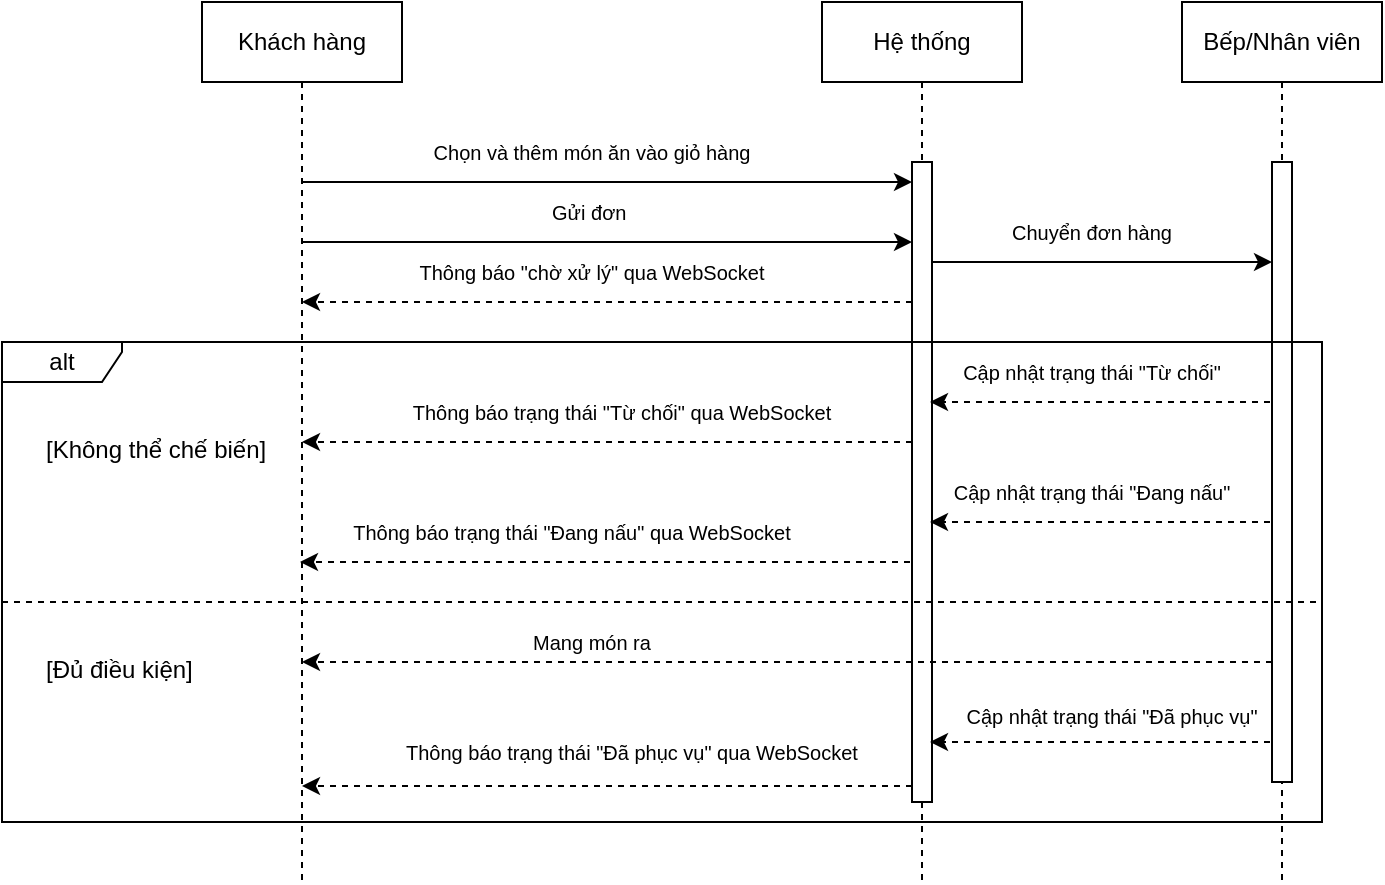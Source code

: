 <mxfile version="24.7.17">
  <diagram name="Page-1" id="2YBvvXClWsGukQMizWep">
    <mxGraphModel dx="1671" dy="555" grid="1" gridSize="10" guides="1" tooltips="1" connect="1" arrows="1" fold="1" page="1" pageScale="1" pageWidth="850" pageHeight="1100" math="0" shadow="0">
      <root>
        <mxCell id="0" />
        <mxCell id="1" parent="0" />
        <mxCell id="aM9ryv3xv72pqoxQDRHE-1" value="Khách hàng" style="shape=umlLifeline;perimeter=lifelinePerimeter;whiteSpace=wrap;html=1;container=0;dropTarget=0;collapsible=0;recursiveResize=0;outlineConnect=0;portConstraint=eastwest;newEdgeStyle={&quot;edgeStyle&quot;:&quot;elbowEdgeStyle&quot;,&quot;elbow&quot;:&quot;vertical&quot;,&quot;curved&quot;:0,&quot;rounded&quot;:0};" parent="1" vertex="1">
          <mxGeometry x="40" y="40" width="100" height="440" as="geometry" />
        </mxCell>
        <mxCell id="aM9ryv3xv72pqoxQDRHE-5" value="Hệ thống" style="shape=umlLifeline;perimeter=lifelinePerimeter;whiteSpace=wrap;html=1;container=0;dropTarget=0;collapsible=0;recursiveResize=0;outlineConnect=0;portConstraint=eastwest;newEdgeStyle={&quot;edgeStyle&quot;:&quot;elbowEdgeStyle&quot;,&quot;elbow&quot;:&quot;vertical&quot;,&quot;curved&quot;:0,&quot;rounded&quot;:0};" parent="1" vertex="1">
          <mxGeometry x="350" y="40" width="100" height="440" as="geometry" />
        </mxCell>
        <mxCell id="aM9ryv3xv72pqoxQDRHE-6" value="&lt;span style=&quot;color: rgba(0, 0, 0, 0); font-family: monospace; font-size: 0px; text-align: start;&quot;&gt;%3CmxGraphModel%3E%3Croot%3E%3CmxCell%20id%3D%220%22%2F%3E%3CmxCell%20id%3D%221%22%20parent%3D%220%22%2F%3E%3CmxCell%20id%3D%222%22%20value%3D%22Interaction%20heading%22%20style%3D%22shape%3DumlFrame%3BwhiteSpace%3Dwrap%3Bhtml%3D1%3BpointerEvents%3D0%3BrecursiveResize%3D0%3Bcontainer%3D1%3Bcollapsible%3D0%3Bwidth%3D170%3B%22%20vertex%3D%221%22%20parent%3D%221%22%3E%3CmxGeometry%20x%3D%2210%22%20y%3D%22220%22%20width%3D%22290%22%20height%3D%22250%22%20as%3D%22geometry%22%2F%3E%3C%2FmxCell%3E%3CmxCell%20id%3D%223%22%20value%3D%22%5Bconstraint1%5D%22%20style%3D%22text%3Bhtml%3D1%3B%22%20vertex%3D%221%22%20parent%3D%222%22%3E%3CmxGeometry%20width%3D%22100%22%20height%3D%2220%22%20relative%3D%221%22%20as%3D%22geometry%22%3E%3CmxPoint%20x%3D%2220%22%20y%3D%2240%22%20as%3D%22offset%22%2F%3E%3C%2FmxGeometry%3E%3C%2FmxCell%3E%3CmxCell%20id%3D%224%22%20value%3D%22%5Bconstraint2%5D%22%20style%3D%22line%3BstrokeWidth%3D1%3Bdashed%3D1%3BlabelPosition%3Dcenter%3BverticalLabelPosition%3Dbottom%3Balign%3Dleft%3BverticalAlign%3Dtop%3BspacingLeft%3D20%3BspacingTop%3D15%3Bhtml%3D1%3BwhiteSpace%3Dwrap%3B%22%20vertex%3D%221%22%20parent%3D%222%22%3E%3CmxGeometry%20y%3D%22125%22%20width%3D%22290%22%20height%3D%2210%22%20as%3D%22geometry%22%2F%3E%3C%2FmxCell%3E%3C%2Froot%3E%3C%2FmxGraphModel%3E&lt;/span&gt;" style="html=1;points=[];perimeter=orthogonalPerimeter;outlineConnect=0;targetShapes=umlLifeline;portConstraint=eastwest;newEdgeStyle={&quot;edgeStyle&quot;:&quot;elbowEdgeStyle&quot;,&quot;elbow&quot;:&quot;vertical&quot;,&quot;curved&quot;:0,&quot;rounded&quot;:0};" parent="aM9ryv3xv72pqoxQDRHE-5" vertex="1">
          <mxGeometry x="45" y="80" width="10" height="320" as="geometry" />
        </mxCell>
        <mxCell id="VOvEn0KjgjUTMuamSDGO-1" value="Bếp/Nhân viên" style="shape=umlLifeline;perimeter=lifelinePerimeter;whiteSpace=wrap;html=1;container=0;dropTarget=0;collapsible=0;recursiveResize=0;outlineConnect=0;portConstraint=eastwest;newEdgeStyle={&quot;edgeStyle&quot;:&quot;elbowEdgeStyle&quot;,&quot;elbow&quot;:&quot;vertical&quot;,&quot;curved&quot;:0,&quot;rounded&quot;:0};" vertex="1" parent="1">
          <mxGeometry x="530" y="40" width="100" height="440" as="geometry" />
        </mxCell>
        <mxCell id="VOvEn0KjgjUTMuamSDGO-5" value="" style="html=1;points=[];perimeter=orthogonalPerimeter;outlineConnect=0;targetShapes=umlLifeline;portConstraint=eastwest;newEdgeStyle={&quot;edgeStyle&quot;:&quot;elbowEdgeStyle&quot;,&quot;elbow&quot;:&quot;vertical&quot;,&quot;curved&quot;:0,&quot;rounded&quot;:0};" vertex="1" parent="VOvEn0KjgjUTMuamSDGO-1">
          <mxGeometry x="45" y="80" width="10" height="310" as="geometry" />
        </mxCell>
        <mxCell id="VOvEn0KjgjUTMuamSDGO-3" value="" style="endArrow=classic;html=1;rounded=0;" edge="1" parent="1" target="aM9ryv3xv72pqoxQDRHE-6">
          <mxGeometry width="50" height="50" relative="1" as="geometry">
            <mxPoint x="90" y="130" as="sourcePoint" />
            <mxPoint x="260" y="130" as="targetPoint" />
          </mxGeometry>
        </mxCell>
        <mxCell id="VOvEn0KjgjUTMuamSDGO-6" value="" style="edgeStyle=elbowEdgeStyle;rounded=0;orthogonalLoop=1;jettySize=auto;html=1;elbow=vertical;curved=0;" edge="1" parent="1">
          <mxGeometry relative="1" as="geometry">
            <mxPoint x="405" y="169.996" as="sourcePoint" />
            <mxPoint x="575" y="169.996" as="targetPoint" />
          </mxGeometry>
        </mxCell>
        <mxCell id="VOvEn0KjgjUTMuamSDGO-7" value="&lt;font style=&quot;font-size: 10px;&quot;&gt;Chọn và thêm món ăn vào giỏ hàng&lt;/font&gt;" style="text;html=1;align=center;verticalAlign=middle;whiteSpace=wrap;rounded=0;" vertex="1" parent="1">
          <mxGeometry x="150" y="100" width="170" height="30" as="geometry" />
        </mxCell>
        <mxCell id="VOvEn0KjgjUTMuamSDGO-13" value="" style="endArrow=classic;html=1;rounded=0;" edge="1" parent="1">
          <mxGeometry width="50" height="50" relative="1" as="geometry">
            <mxPoint x="90" y="160" as="sourcePoint" />
            <mxPoint x="395" y="160" as="targetPoint" />
          </mxGeometry>
        </mxCell>
        <mxCell id="VOvEn0KjgjUTMuamSDGO-14" value="&lt;span style=&quot;font-size: 10px;&quot;&gt;Gửi đơn&amp;nbsp;&lt;/span&gt;" style="text;html=1;align=center;verticalAlign=middle;whiteSpace=wrap;rounded=0;" vertex="1" parent="1">
          <mxGeometry x="150" y="130" width="170" height="30" as="geometry" />
        </mxCell>
        <mxCell id="VOvEn0KjgjUTMuamSDGO-15" value="&lt;span style=&quot;font-size: 10px;&quot;&gt;Chuyển đơn hàng&lt;/span&gt;" style="text;html=1;align=center;verticalAlign=middle;whiteSpace=wrap;rounded=0;" vertex="1" parent="1">
          <mxGeometry x="400" y="140" width="170" height="30" as="geometry" />
        </mxCell>
        <mxCell id="VOvEn0KjgjUTMuamSDGO-18" value="" style="edgeStyle=elbowEdgeStyle;rounded=0;orthogonalLoop=1;jettySize=auto;html=1;elbow=vertical;curved=0;dashed=1;" edge="1" parent="1" source="aM9ryv3xv72pqoxQDRHE-6" target="aM9ryv3xv72pqoxQDRHE-1">
          <mxGeometry relative="1" as="geometry">
            <mxPoint x="315" y="205" as="targetPoint" />
            <Array as="points">
              <mxPoint x="350" y="190" />
            </Array>
          </mxGeometry>
        </mxCell>
        <mxCell id="VOvEn0KjgjUTMuamSDGO-19" value="&lt;span style=&quot;font-size: 10px;&quot;&gt;Thông báo &quot;chờ xử lý&quot; qua WebSocket&lt;/span&gt;" style="text;html=1;align=center;verticalAlign=middle;whiteSpace=wrap;rounded=0;" vertex="1" parent="1">
          <mxGeometry x="135" y="160" width="200" height="30" as="geometry" />
        </mxCell>
        <mxCell id="VOvEn0KjgjUTMuamSDGO-21" value="" style="endArrow=classic;html=1;rounded=0;dashed=1;" edge="1" parent="1">
          <mxGeometry width="50" height="50" relative="1" as="geometry">
            <mxPoint x="574" y="240" as="sourcePoint" />
            <mxPoint x="404" y="240" as="targetPoint" />
            <Array as="points">
              <mxPoint x="449" y="240" />
            </Array>
          </mxGeometry>
        </mxCell>
        <mxCell id="VOvEn0KjgjUTMuamSDGO-22" value="&lt;span style=&quot;font-size: 10px;&quot;&gt;Cập nhật trạng thái &quot;Từ chối&quot;&lt;/span&gt;" style="text;html=1;align=center;verticalAlign=middle;whiteSpace=wrap;rounded=0;" vertex="1" parent="1">
          <mxGeometry x="400" y="210" width="170" height="30" as="geometry" />
        </mxCell>
        <mxCell id="VOvEn0KjgjUTMuamSDGO-23" value="" style="edgeStyle=elbowEdgeStyle;rounded=0;orthogonalLoop=1;jettySize=auto;html=1;elbow=vertical;curved=0;dashed=1;" edge="1" parent="1">
          <mxGeometry relative="1" as="geometry">
            <mxPoint x="395" y="260" as="sourcePoint" />
            <mxPoint x="90" y="260" as="targetPoint" />
            <Array as="points">
              <mxPoint x="350" y="260" />
            </Array>
          </mxGeometry>
        </mxCell>
        <mxCell id="VOvEn0KjgjUTMuamSDGO-24" value="&lt;span style=&quot;font-size: 10px;&quot;&gt;Thông báo trạng thái &quot;Từ chối&quot; qua WebSocket&lt;/span&gt;" style="text;html=1;align=center;verticalAlign=middle;whiteSpace=wrap;rounded=0;" vertex="1" parent="1">
          <mxGeometry x="140" y="230" width="220" height="30" as="geometry" />
        </mxCell>
        <mxCell id="VOvEn0KjgjUTMuamSDGO-27" value="" style="endArrow=classic;html=1;rounded=0;dashed=1;" edge="1" parent="1">
          <mxGeometry width="50" height="50" relative="1" as="geometry">
            <mxPoint x="574" y="300" as="sourcePoint" />
            <mxPoint x="404" y="300" as="targetPoint" />
            <Array as="points">
              <mxPoint x="449" y="300" />
            </Array>
          </mxGeometry>
        </mxCell>
        <mxCell id="VOvEn0KjgjUTMuamSDGO-28" value="&lt;span style=&quot;font-size: 10px;&quot;&gt;Cập nhật trạng thái &quot;Đang nấu&quot;&lt;/span&gt;" style="text;html=1;align=center;verticalAlign=middle;whiteSpace=wrap;rounded=0;" vertex="1" parent="1">
          <mxGeometry x="400" y="270" width="170" height="30" as="geometry" />
        </mxCell>
        <mxCell id="VOvEn0KjgjUTMuamSDGO-31" value="" style="edgeStyle=elbowEdgeStyle;rounded=0;orthogonalLoop=1;jettySize=auto;html=1;elbow=vertical;curved=0;dashed=1;" edge="1" parent="1" source="VOvEn0KjgjUTMuamSDGO-5">
          <mxGeometry relative="1" as="geometry">
            <mxPoint x="570" y="370" as="sourcePoint" />
            <mxPoint x="90" y="370" as="targetPoint" />
            <Array as="points">
              <mxPoint x="350" y="370" />
            </Array>
          </mxGeometry>
        </mxCell>
        <mxCell id="VOvEn0KjgjUTMuamSDGO-35" value="" style="endArrow=classic;html=1;rounded=0;dashed=1;" edge="1" parent="1">
          <mxGeometry width="50" height="50" relative="1" as="geometry">
            <mxPoint x="574" y="410" as="sourcePoint" />
            <mxPoint x="404" y="410" as="targetPoint" />
            <Array as="points">
              <mxPoint x="449" y="410" />
            </Array>
          </mxGeometry>
        </mxCell>
        <mxCell id="VOvEn0KjgjUTMuamSDGO-36" value="&lt;span style=&quot;font-size: 10px;&quot;&gt;Cập nhật trạng thái &quot;Đã phục vụ&quot;&lt;/span&gt;" style="text;html=1;align=center;verticalAlign=middle;whiteSpace=wrap;rounded=0;" vertex="1" parent="1">
          <mxGeometry x="410" y="382" width="170" height="30" as="geometry" />
        </mxCell>
        <mxCell id="VOvEn0KjgjUTMuamSDGO-37" value="" style="edgeStyle=elbowEdgeStyle;rounded=0;orthogonalLoop=1;jettySize=auto;html=1;elbow=vertical;curved=0;dashed=1;" edge="1" parent="1">
          <mxGeometry relative="1" as="geometry">
            <mxPoint x="395" y="432" as="sourcePoint" />
            <mxPoint x="90" y="432" as="targetPoint" />
            <Array as="points">
              <mxPoint x="350" y="432" />
            </Array>
          </mxGeometry>
        </mxCell>
        <mxCell id="VOvEn0KjgjUTMuamSDGO-38" value="&lt;span style=&quot;font-size: 10px;&quot;&gt;Thông báo trạng thái &quot;Đã phục vụ&quot; qua WebSocket&lt;/span&gt;" style="text;html=1;align=center;verticalAlign=middle;whiteSpace=wrap;rounded=0;" vertex="1" parent="1">
          <mxGeometry x="140" y="400" width="230" height="30" as="geometry" />
        </mxCell>
        <mxCell id="VOvEn0KjgjUTMuamSDGO-42" value="alt" style="shape=umlFrame;whiteSpace=wrap;html=1;pointerEvents=0;recursiveResize=0;container=1;collapsible=0;width=60;height=20;" vertex="1" parent="1">
          <mxGeometry x="-60" y="210" width="660" height="240" as="geometry" />
        </mxCell>
        <mxCell id="VOvEn0KjgjUTMuamSDGO-43" value="[Không thể chế biến]" style="text;html=1;" vertex="1" parent="VOvEn0KjgjUTMuamSDGO-42">
          <mxGeometry width="100" height="20" relative="1" as="geometry">
            <mxPoint x="20" y="40" as="offset" />
          </mxGeometry>
        </mxCell>
        <mxCell id="VOvEn0KjgjUTMuamSDGO-44" value="[Đủ điều kiện]" style="line;strokeWidth=1;dashed=1;labelPosition=center;verticalLabelPosition=bottom;align=left;verticalAlign=top;spacingLeft=20;spacingTop=15;html=1;whiteSpace=wrap;" vertex="1" parent="VOvEn0KjgjUTMuamSDGO-42">
          <mxGeometry y="125" width="660" height="10" as="geometry" />
        </mxCell>
        <mxCell id="VOvEn0KjgjUTMuamSDGO-30" value="&lt;span style=&quot;font-size: 10px;&quot;&gt;Thông báo trạng thái &quot;Đang nấu&quot; qua WebSocket&lt;/span&gt;" style="text;html=1;align=center;verticalAlign=middle;whiteSpace=wrap;rounded=0;" vertex="1" parent="VOvEn0KjgjUTMuamSDGO-42">
          <mxGeometry x="170" y="80" width="230" height="30" as="geometry" />
        </mxCell>
        <mxCell id="VOvEn0KjgjUTMuamSDGO-29" value="" style="edgeStyle=elbowEdgeStyle;rounded=0;orthogonalLoop=1;jettySize=auto;html=1;elbow=vertical;curved=0;dashed=1;" edge="1" parent="VOvEn0KjgjUTMuamSDGO-42">
          <mxGeometry relative="1" as="geometry">
            <mxPoint x="454" y="110" as="sourcePoint" />
            <mxPoint x="149" y="110" as="targetPoint" />
            <Array as="points">
              <mxPoint x="409" y="110" />
            </Array>
          </mxGeometry>
        </mxCell>
        <mxCell id="VOvEn0KjgjUTMuamSDGO-32" value="&lt;span style=&quot;font-size: 10px;&quot;&gt;Mang món ra&lt;/span&gt;" style="text;html=1;align=center;verticalAlign=middle;whiteSpace=wrap;rounded=0;" vertex="1" parent="VOvEn0KjgjUTMuamSDGO-42">
          <mxGeometry x="210" y="135" width="170" height="30" as="geometry" />
        </mxCell>
      </root>
    </mxGraphModel>
  </diagram>
</mxfile>
